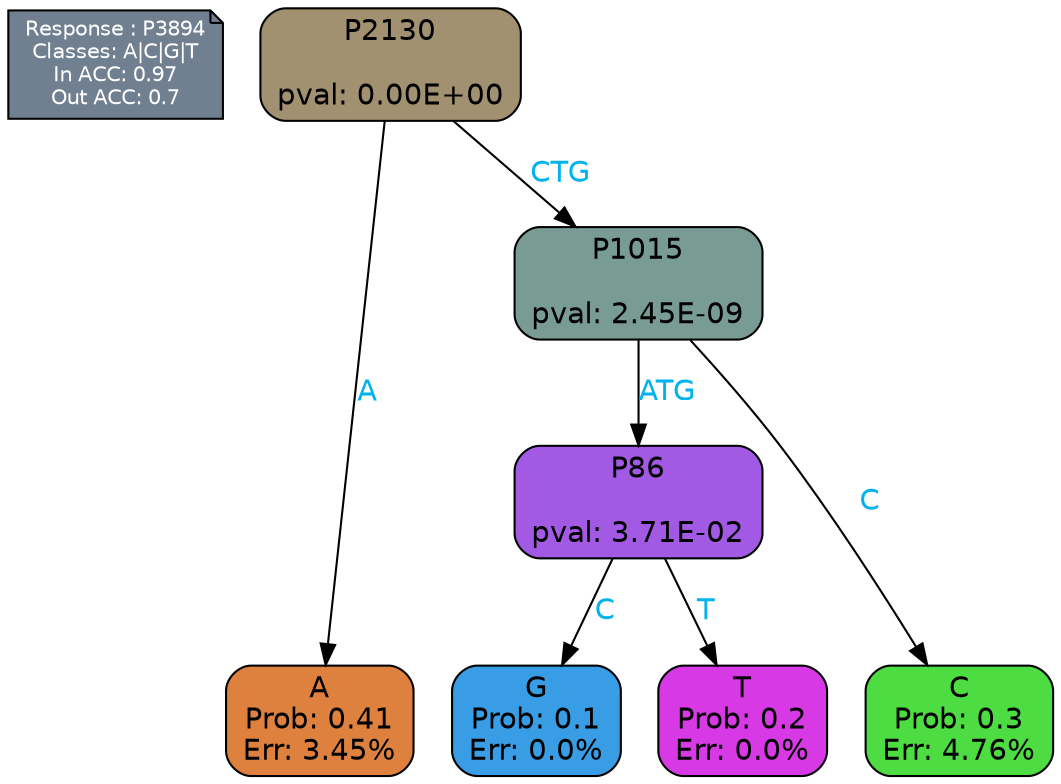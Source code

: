 digraph Tree {
node [shape=box, style="filled, rounded", color="black", fontname=helvetica] ;
graph [ranksep=equally, splines=polylines, bgcolor=transparent, dpi=600] ;
edge [fontname=helvetica] ;
LEGEND [label="Response : P3894
Classes: A|C|G|T
In ACC: 0.97
Out ACC: 0.7
",shape=note,align=left,style=filled,fillcolor="slategray",fontcolor="white",fontsize=10];1 [label="P2130

pval: 0.00E+00", fillcolor="#a29170"] ;
2 [label="A
Prob: 0.41
Err: 3.45%", fillcolor="#df813e"] ;
3 [label="P1015

pval: 2.45E-09", fillcolor="#789b93"] ;
4 [label="P86

pval: 3.71E-02", fillcolor="#a25ae5"] ;
5 [label="G
Prob: 0.1
Err: 0.0%", fillcolor="#399de5"] ;
6 [label="T
Prob: 0.2
Err: 0.0%", fillcolor="#d739e5"] ;
7 [label="C
Prob: 0.3
Err: 4.76%", fillcolor="#4ddc41"] ;
1 -> 2 [label="A",fontcolor=deepskyblue2] ;
1 -> 3 [label="CTG",fontcolor=deepskyblue2] ;
3 -> 4 [label="ATG",fontcolor=deepskyblue2] ;
3 -> 7 [label="C",fontcolor=deepskyblue2] ;
4 -> 5 [label="C",fontcolor=deepskyblue2] ;
4 -> 6 [label="T",fontcolor=deepskyblue2] ;
{rank = same; 2;5;6;7;}{rank = same; LEGEND;1;}}